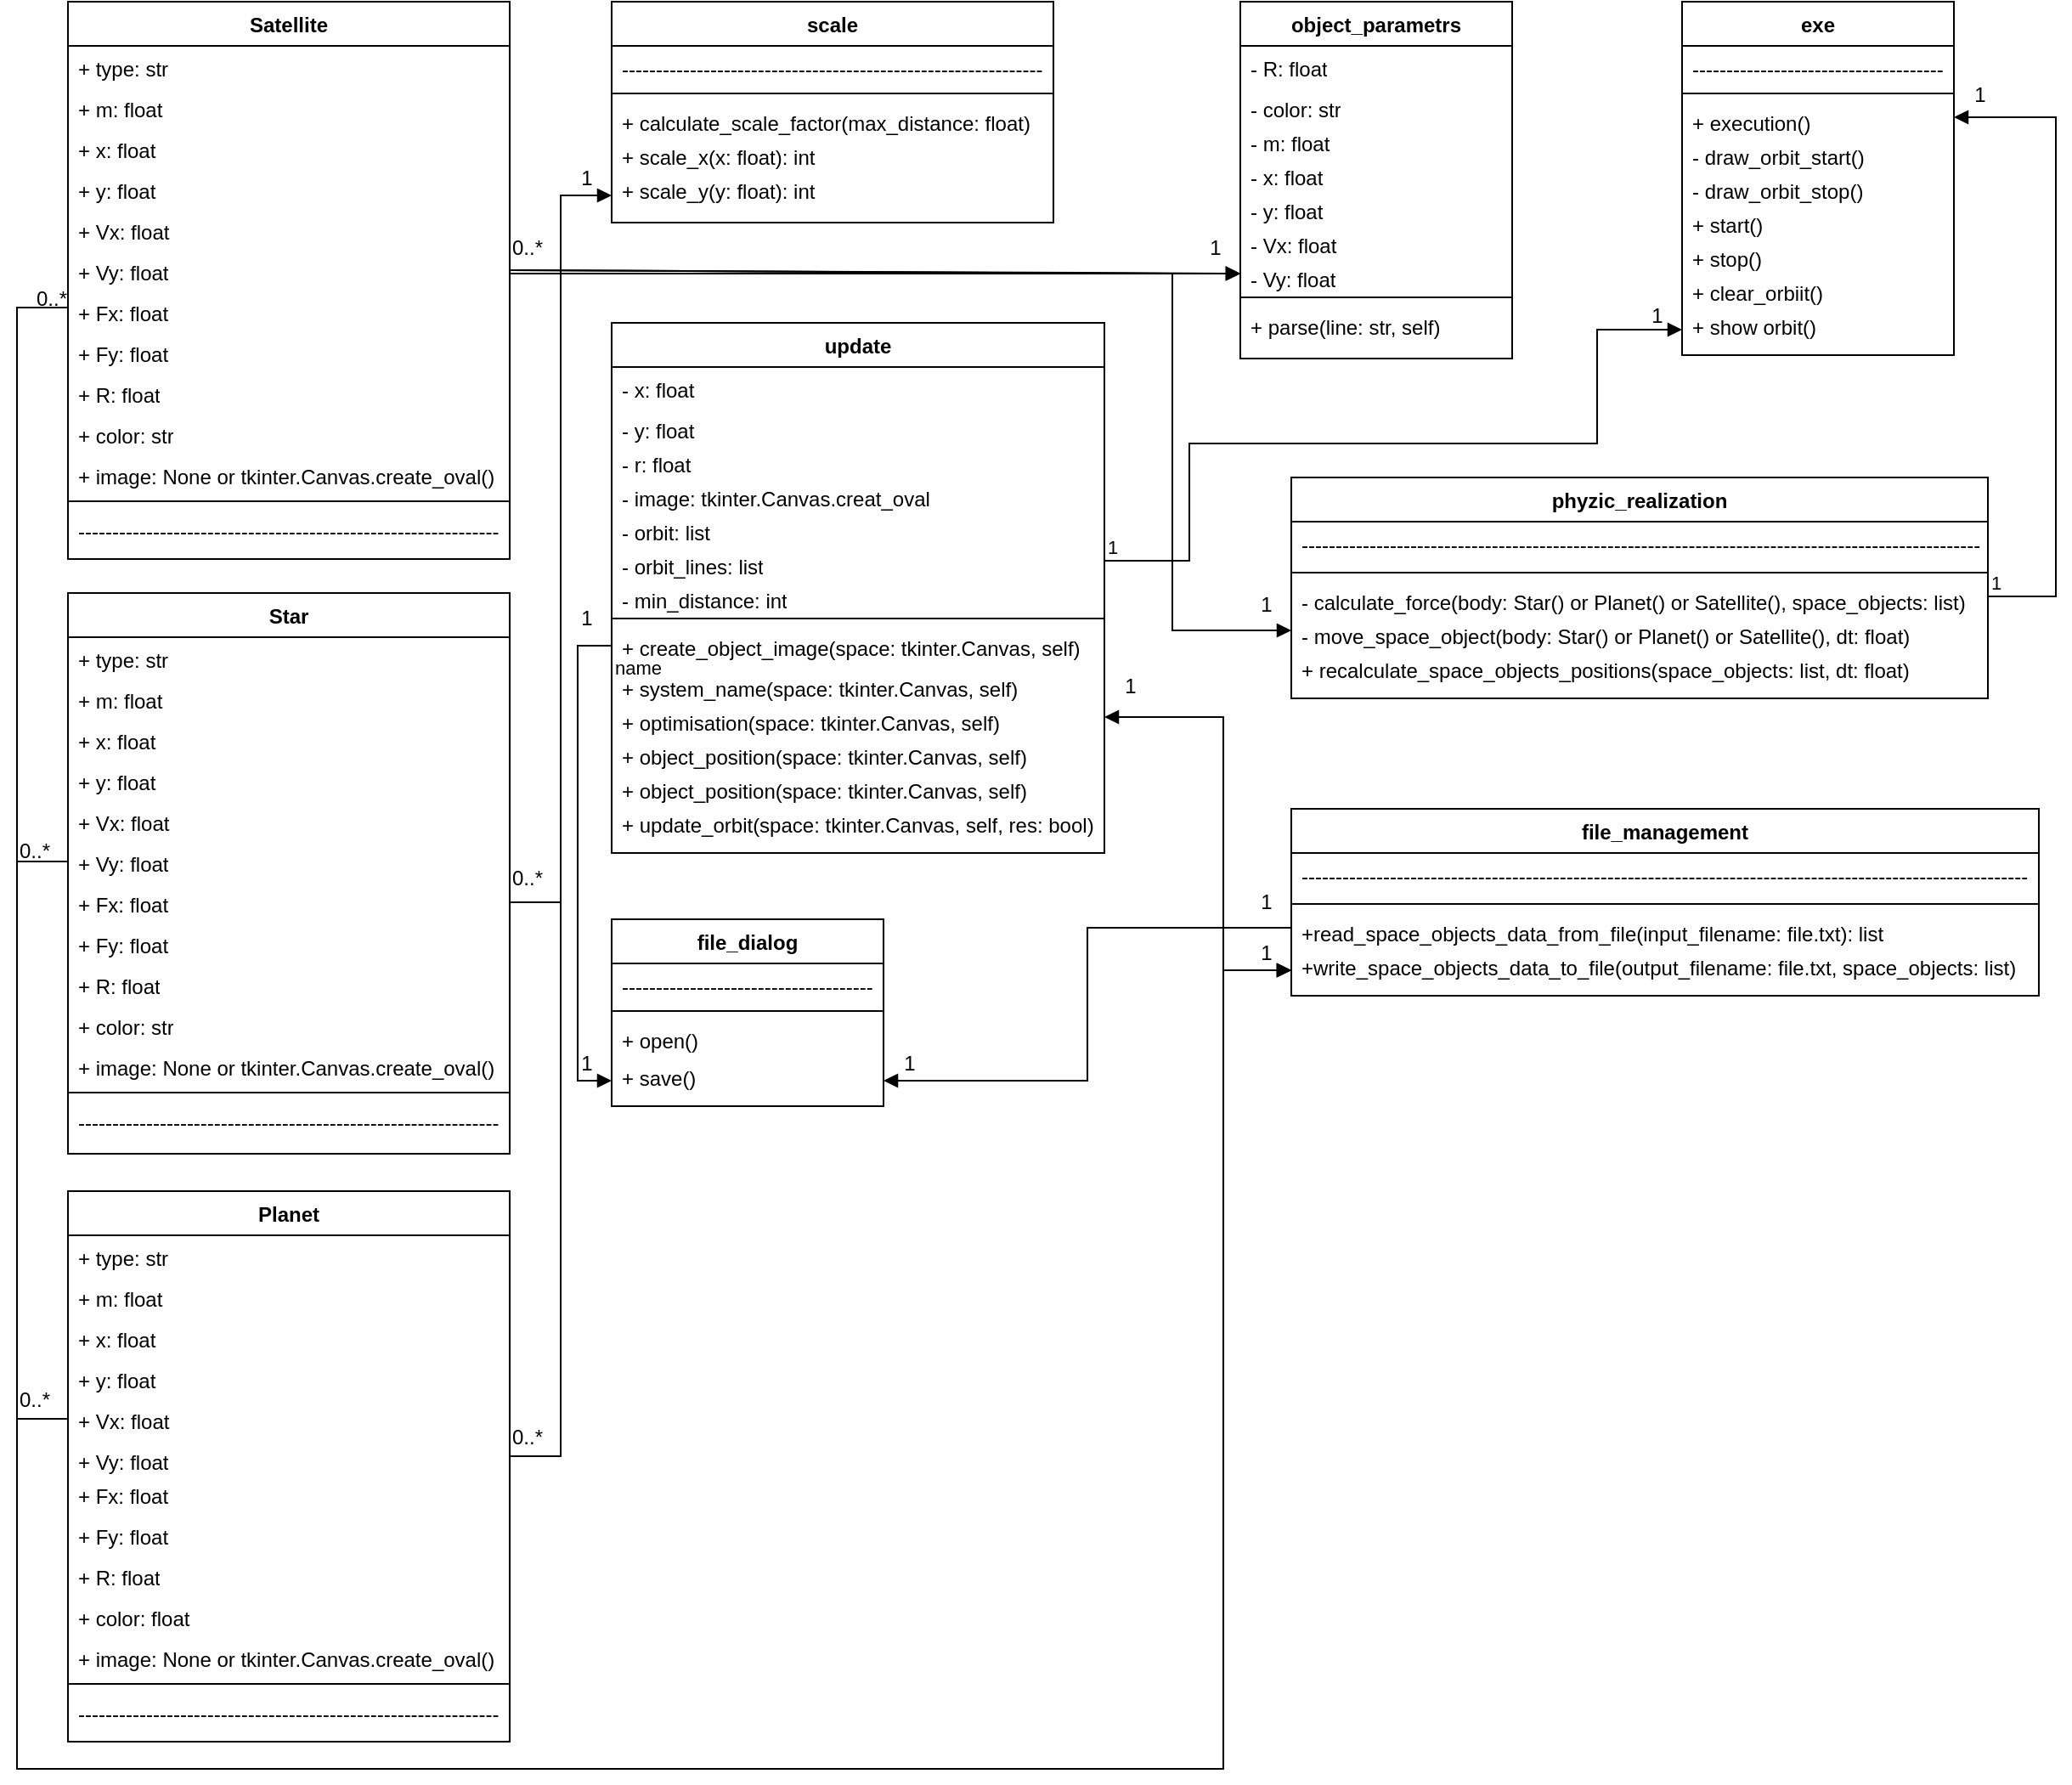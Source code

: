 <mxfile version="24.5.3" type="device">
  <diagram name="Страница — 1" id="pIu6NKMyxvyEpB1ItCU_">
    <mxGraphModel dx="1221" dy="717" grid="1" gridSize="10" guides="1" tooltips="1" connect="1" arrows="1" fold="1" page="1" pageScale="1" pageWidth="827" pageHeight="1169" math="0" shadow="0">
      <root>
        <mxCell id="0" />
        <mxCell id="1" parent="0" />
        <mxCell id="i_be40YlXNV51imEaBoq-1" value="exe" style="swimlane;fontStyle=1;align=center;verticalAlign=top;childLayout=stackLayout;horizontal=1;startSize=26;horizontalStack=0;resizeParent=1;resizeParentMax=0;resizeLast=0;collapsible=1;marginBottom=0;whiteSpace=wrap;html=1;" vertex="1" parent="1">
          <mxGeometry x="990" width="160" height="208" as="geometry">
            <mxRectangle x="990" y="19" width="60" height="30" as="alternateBounds" />
          </mxGeometry>
        </mxCell>
        <mxCell id="i_be40YlXNV51imEaBoq-2" value="-------------------------------------" style="text;strokeColor=none;fillColor=none;align=left;verticalAlign=top;spacingLeft=4;spacingRight=4;overflow=hidden;rotatable=0;points=[[0,0.5],[1,0.5]];portConstraint=eastwest;whiteSpace=wrap;html=1;" vertex="1" parent="i_be40YlXNV51imEaBoq-1">
          <mxGeometry y="26" width="160" height="24" as="geometry" />
        </mxCell>
        <mxCell id="i_be40YlXNV51imEaBoq-3" value="" style="line;strokeWidth=1;fillColor=none;align=left;verticalAlign=middle;spacingTop=-1;spacingLeft=3;spacingRight=3;rotatable=0;labelPosition=right;points=[];portConstraint=eastwest;strokeColor=inherit;" vertex="1" parent="i_be40YlXNV51imEaBoq-1">
          <mxGeometry y="50" width="160" height="8" as="geometry" />
        </mxCell>
        <mxCell id="i_be40YlXNV51imEaBoq-4" value="+ execution()" style="text;strokeColor=none;fillColor=none;align=left;verticalAlign=top;spacingLeft=4;spacingRight=4;overflow=hidden;rotatable=0;points=[[0,0.5],[1,0.5]];portConstraint=eastwest;whiteSpace=wrap;html=1;" vertex="1" parent="i_be40YlXNV51imEaBoq-1">
          <mxGeometry y="58" width="160" height="20" as="geometry" />
        </mxCell>
        <mxCell id="i_be40YlXNV51imEaBoq-42" value="- draw_orbit_start()" style="text;strokeColor=none;fillColor=none;align=left;verticalAlign=top;spacingLeft=4;spacingRight=4;overflow=hidden;rotatable=0;points=[[0,0.5],[1,0.5]];portConstraint=eastwest;whiteSpace=wrap;html=1;" vertex="1" parent="i_be40YlXNV51imEaBoq-1">
          <mxGeometry y="78" width="160" height="20" as="geometry" />
        </mxCell>
        <mxCell id="i_be40YlXNV51imEaBoq-43" value="- draw_orbit_stop()" style="text;strokeColor=none;fillColor=none;align=left;verticalAlign=top;spacingLeft=4;spacingRight=4;overflow=hidden;rotatable=0;points=[[0,0.5],[1,0.5]];portConstraint=eastwest;whiteSpace=wrap;html=1;" vertex="1" parent="i_be40YlXNV51imEaBoq-1">
          <mxGeometry y="98" width="160" height="20" as="geometry" />
        </mxCell>
        <mxCell id="i_be40YlXNV51imEaBoq-44" value="+ start()" style="text;strokeColor=none;fillColor=none;align=left;verticalAlign=top;spacingLeft=4;spacingRight=4;overflow=hidden;rotatable=0;points=[[0,0.5],[1,0.5]];portConstraint=eastwest;whiteSpace=wrap;html=1;" vertex="1" parent="i_be40YlXNV51imEaBoq-1">
          <mxGeometry y="118" width="160" height="20" as="geometry" />
        </mxCell>
        <mxCell id="i_be40YlXNV51imEaBoq-45" value="+ stop()" style="text;strokeColor=none;fillColor=none;align=left;verticalAlign=top;spacingLeft=4;spacingRight=4;overflow=hidden;rotatable=0;points=[[0,0.5],[1,0.5]];portConstraint=eastwest;whiteSpace=wrap;html=1;" vertex="1" parent="i_be40YlXNV51imEaBoq-1">
          <mxGeometry y="138" width="160" height="20" as="geometry" />
        </mxCell>
        <mxCell id="i_be40YlXNV51imEaBoq-46" value="+ clear_orbiit()" style="text;strokeColor=none;fillColor=none;align=left;verticalAlign=top;spacingLeft=4;spacingRight=4;overflow=hidden;rotatable=0;points=[[0,0.5],[1,0.5]];portConstraint=eastwest;whiteSpace=wrap;html=1;" vertex="1" parent="i_be40YlXNV51imEaBoq-1">
          <mxGeometry y="158" width="160" height="20" as="geometry" />
        </mxCell>
        <mxCell id="i_be40YlXNV51imEaBoq-47" value="+ show orbit()" style="text;strokeColor=none;fillColor=none;align=left;verticalAlign=top;spacingLeft=4;spacingRight=4;overflow=hidden;rotatable=0;points=[[0,0.5],[1,0.5]];portConstraint=eastwest;whiteSpace=wrap;html=1;" vertex="1" parent="i_be40YlXNV51imEaBoq-1">
          <mxGeometry y="178" width="160" height="30" as="geometry" />
        </mxCell>
        <mxCell id="i_be40YlXNV51imEaBoq-5" value="file_dialog" style="swimlane;fontStyle=1;align=center;verticalAlign=top;childLayout=stackLayout;horizontal=1;startSize=26;horizontalStack=0;resizeParent=1;resizeParentMax=0;resizeLast=0;collapsible=1;marginBottom=0;whiteSpace=wrap;html=1;" vertex="1" parent="1">
          <mxGeometry x="360" y="540" width="160" height="110" as="geometry">
            <mxRectangle x="910" y="-23" width="90" height="30" as="alternateBounds" />
          </mxGeometry>
        </mxCell>
        <mxCell id="i_be40YlXNV51imEaBoq-6" value="-------------------------------------" style="text;strokeColor=none;fillColor=none;align=left;verticalAlign=top;spacingLeft=4;spacingRight=4;overflow=hidden;rotatable=0;points=[[0,0.5],[1,0.5]];portConstraint=eastwest;whiteSpace=wrap;html=1;" vertex="1" parent="i_be40YlXNV51imEaBoq-5">
          <mxGeometry y="26" width="160" height="24" as="geometry" />
        </mxCell>
        <mxCell id="i_be40YlXNV51imEaBoq-7" value="" style="line;strokeWidth=1;fillColor=none;align=left;verticalAlign=middle;spacingTop=-1;spacingLeft=3;spacingRight=3;rotatable=0;labelPosition=right;points=[];portConstraint=eastwest;strokeColor=inherit;" vertex="1" parent="i_be40YlXNV51imEaBoq-5">
          <mxGeometry y="50" width="160" height="8" as="geometry" />
        </mxCell>
        <mxCell id="i_be40YlXNV51imEaBoq-8" value="+ open()" style="text;strokeColor=none;fillColor=none;align=left;verticalAlign=top;spacingLeft=4;spacingRight=4;overflow=hidden;rotatable=0;points=[[0,0.5],[1,0.5]];portConstraint=eastwest;whiteSpace=wrap;html=1;" vertex="1" parent="i_be40YlXNV51imEaBoq-5">
          <mxGeometry y="58" width="160" height="22" as="geometry" />
        </mxCell>
        <mxCell id="i_be40YlXNV51imEaBoq-41" value="+ save()" style="text;strokeColor=none;fillColor=none;align=left;verticalAlign=top;spacingLeft=4;spacingRight=4;overflow=hidden;rotatable=0;points=[[0,0.5],[1,0.5]];portConstraint=eastwest;whiteSpace=wrap;html=1;" vertex="1" parent="i_be40YlXNV51imEaBoq-5">
          <mxGeometry y="80" width="160" height="30" as="geometry" />
        </mxCell>
        <mxCell id="i_be40YlXNV51imEaBoq-9" value="Star" style="swimlane;fontStyle=1;align=center;verticalAlign=top;childLayout=stackLayout;horizontal=1;startSize=26;horizontalStack=0;resizeParent=1;resizeParentMax=0;resizeLast=0;collapsible=1;marginBottom=0;whiteSpace=wrap;html=1;" vertex="1" parent="1">
          <mxGeometry x="40" y="348" width="260" height="330" as="geometry">
            <mxRectangle x="710" y="270" width="60" height="30" as="alternateBounds" />
          </mxGeometry>
        </mxCell>
        <mxCell id="i_be40YlXNV51imEaBoq-10" value="+ type: str" style="text;strokeColor=none;fillColor=none;align=left;verticalAlign=top;spacingLeft=4;spacingRight=4;overflow=hidden;rotatable=0;points=[[0,0.5],[1,0.5]];portConstraint=eastwest;whiteSpace=wrap;html=1;" vertex="1" parent="i_be40YlXNV51imEaBoq-9">
          <mxGeometry y="26" width="260" height="24" as="geometry" />
        </mxCell>
        <mxCell id="i_be40YlXNV51imEaBoq-48" value="+ m: float" style="text;strokeColor=none;fillColor=none;align=left;verticalAlign=top;spacingLeft=4;spacingRight=4;overflow=hidden;rotatable=0;points=[[0,0.5],[1,0.5]];portConstraint=eastwest;whiteSpace=wrap;html=1;" vertex="1" parent="i_be40YlXNV51imEaBoq-9">
          <mxGeometry y="50" width="260" height="24" as="geometry" />
        </mxCell>
        <mxCell id="i_be40YlXNV51imEaBoq-49" value="+ x: float" style="text;strokeColor=none;fillColor=none;align=left;verticalAlign=top;spacingLeft=4;spacingRight=4;overflow=hidden;rotatable=0;points=[[0,0.5],[1,0.5]];portConstraint=eastwest;whiteSpace=wrap;html=1;" vertex="1" parent="i_be40YlXNV51imEaBoq-9">
          <mxGeometry y="74" width="260" height="24" as="geometry" />
        </mxCell>
        <mxCell id="i_be40YlXNV51imEaBoq-53" value="+ y: float" style="text;strokeColor=none;fillColor=none;align=left;verticalAlign=top;spacingLeft=4;spacingRight=4;overflow=hidden;rotatable=0;points=[[0,0.5],[1,0.5]];portConstraint=eastwest;whiteSpace=wrap;html=1;" vertex="1" parent="i_be40YlXNV51imEaBoq-9">
          <mxGeometry y="98" width="260" height="24" as="geometry" />
        </mxCell>
        <mxCell id="i_be40YlXNV51imEaBoq-54" value="+ Vx: float" style="text;strokeColor=none;fillColor=none;align=left;verticalAlign=top;spacingLeft=4;spacingRight=4;overflow=hidden;rotatable=0;points=[[0,0.5],[1,0.5]];portConstraint=eastwest;whiteSpace=wrap;html=1;" vertex="1" parent="i_be40YlXNV51imEaBoq-9">
          <mxGeometry y="122" width="260" height="24" as="geometry" />
        </mxCell>
        <mxCell id="i_be40YlXNV51imEaBoq-55" value="+ Vy: float" style="text;strokeColor=none;fillColor=none;align=left;verticalAlign=top;spacingLeft=4;spacingRight=4;overflow=hidden;rotatable=0;points=[[0,0.5],[1,0.5]];portConstraint=eastwest;whiteSpace=wrap;html=1;" vertex="1" parent="i_be40YlXNV51imEaBoq-9">
          <mxGeometry y="146" width="260" height="24" as="geometry" />
        </mxCell>
        <mxCell id="i_be40YlXNV51imEaBoq-57" value="+ Fx: float" style="text;strokeColor=none;fillColor=none;align=left;verticalAlign=top;spacingLeft=4;spacingRight=4;overflow=hidden;rotatable=0;points=[[0,0.5],[1,0.5]];portConstraint=eastwest;whiteSpace=wrap;html=1;" vertex="1" parent="i_be40YlXNV51imEaBoq-9">
          <mxGeometry y="170" width="260" height="24" as="geometry" />
        </mxCell>
        <mxCell id="i_be40YlXNV51imEaBoq-58" value="+ Fy: float" style="text;strokeColor=none;fillColor=none;align=left;verticalAlign=top;spacingLeft=4;spacingRight=4;overflow=hidden;rotatable=0;points=[[0,0.5],[1,0.5]];portConstraint=eastwest;whiteSpace=wrap;html=1;" vertex="1" parent="i_be40YlXNV51imEaBoq-9">
          <mxGeometry y="194" width="260" height="24" as="geometry" />
        </mxCell>
        <mxCell id="i_be40YlXNV51imEaBoq-59" value="+ R: float" style="text;strokeColor=none;fillColor=none;align=left;verticalAlign=top;spacingLeft=4;spacingRight=4;overflow=hidden;rotatable=0;points=[[0,0.5],[1,0.5]];portConstraint=eastwest;whiteSpace=wrap;html=1;" vertex="1" parent="i_be40YlXNV51imEaBoq-9">
          <mxGeometry y="218" width="260" height="24" as="geometry" />
        </mxCell>
        <mxCell id="i_be40YlXNV51imEaBoq-60" value="+ color: str" style="text;strokeColor=none;fillColor=none;align=left;verticalAlign=top;spacingLeft=4;spacingRight=4;overflow=hidden;rotatable=0;points=[[0,0.5],[1,0.5]];portConstraint=eastwest;whiteSpace=wrap;html=1;" vertex="1" parent="i_be40YlXNV51imEaBoq-9">
          <mxGeometry y="242" width="260" height="24" as="geometry" />
        </mxCell>
        <mxCell id="i_be40YlXNV51imEaBoq-61" value="+ image: None or tkinter.Canvas.create_oval()" style="text;strokeColor=none;fillColor=none;align=left;verticalAlign=top;spacingLeft=4;spacingRight=4;overflow=hidden;rotatable=0;points=[[0,0.5],[1,0.5]];portConstraint=eastwest;whiteSpace=wrap;html=1;" vertex="1" parent="i_be40YlXNV51imEaBoq-9">
          <mxGeometry y="266" width="260" height="24" as="geometry" />
        </mxCell>
        <mxCell id="i_be40YlXNV51imEaBoq-11" value="" style="line;strokeWidth=1;fillColor=none;align=left;verticalAlign=middle;spacingTop=-1;spacingLeft=3;spacingRight=3;rotatable=0;labelPosition=right;points=[];portConstraint=eastwest;strokeColor=inherit;" vertex="1" parent="i_be40YlXNV51imEaBoq-9">
          <mxGeometry y="290" width="260" height="8" as="geometry" />
        </mxCell>
        <mxCell id="i_be40YlXNV51imEaBoq-12" value="--------------------------------------------------------------" style="text;strokeColor=none;fillColor=none;align=left;verticalAlign=top;spacingLeft=4;spacingRight=4;overflow=hidden;rotatable=0;points=[[0,0.5],[1,0.5]];portConstraint=eastwest;whiteSpace=wrap;html=1;" vertex="1" parent="i_be40YlXNV51imEaBoq-9">
          <mxGeometry y="298" width="260" height="32" as="geometry" />
        </mxCell>
        <mxCell id="i_be40YlXNV51imEaBoq-21" value="phyzic_realization" style="swimlane;fontStyle=1;align=center;verticalAlign=top;childLayout=stackLayout;horizontal=1;startSize=26;horizontalStack=0;resizeParent=1;resizeParentMax=0;resizeLast=0;collapsible=1;marginBottom=0;whiteSpace=wrap;html=1;" vertex="1" parent="1">
          <mxGeometry x="760" y="280" width="410" height="130" as="geometry">
            <mxRectangle x="4" y="97" width="140" height="30" as="alternateBounds" />
          </mxGeometry>
        </mxCell>
        <mxCell id="i_be40YlXNV51imEaBoq-22" value="----------------------------------------------------------------------------------------------------" style="text;strokeColor=none;fillColor=none;align=left;verticalAlign=top;spacingLeft=4;spacingRight=4;overflow=hidden;rotatable=0;points=[[0,0.5],[1,0.5]];portConstraint=eastwest;whiteSpace=wrap;html=1;" vertex="1" parent="i_be40YlXNV51imEaBoq-21">
          <mxGeometry y="26" width="410" height="26" as="geometry" />
        </mxCell>
        <mxCell id="i_be40YlXNV51imEaBoq-23" value="" style="line;strokeWidth=1;fillColor=none;align=left;verticalAlign=middle;spacingTop=-1;spacingLeft=3;spacingRight=3;rotatable=0;labelPosition=right;points=[];portConstraint=eastwest;strokeColor=inherit;" vertex="1" parent="i_be40YlXNV51imEaBoq-21">
          <mxGeometry y="52" width="410" height="8" as="geometry" />
        </mxCell>
        <mxCell id="i_be40YlXNV51imEaBoq-24" value="- calculate_force(body: Star() or Planet() or Satellite(), space_objects: list)" style="text;strokeColor=none;fillColor=none;align=left;verticalAlign=top;spacingLeft=4;spacingRight=4;overflow=hidden;rotatable=0;points=[[0,0.5],[1,0.5]];portConstraint=eastwest;whiteSpace=wrap;html=1;" vertex="1" parent="i_be40YlXNV51imEaBoq-21">
          <mxGeometry y="60" width="410" height="20" as="geometry" />
        </mxCell>
        <mxCell id="i_be40YlXNV51imEaBoq-93" value="- move_space_object(body: Star() or Planet() or Satellite(), dt: float)" style="text;strokeColor=none;fillColor=none;align=left;verticalAlign=top;spacingLeft=4;spacingRight=4;overflow=hidden;rotatable=0;points=[[0,0.5],[1,0.5]];portConstraint=eastwest;whiteSpace=wrap;html=1;" vertex="1" parent="i_be40YlXNV51imEaBoq-21">
          <mxGeometry y="80" width="410" height="20" as="geometry" />
        </mxCell>
        <mxCell id="i_be40YlXNV51imEaBoq-94" value="+ recalculate_space_objects_positions(space_objects: list, dt: float)" style="text;strokeColor=none;fillColor=none;align=left;verticalAlign=top;spacingLeft=4;spacingRight=4;overflow=hidden;rotatable=0;points=[[0,0.5],[1,0.5]];portConstraint=eastwest;whiteSpace=wrap;html=1;" vertex="1" parent="i_be40YlXNV51imEaBoq-21">
          <mxGeometry y="100" width="410" height="30" as="geometry" />
        </mxCell>
        <mxCell id="i_be40YlXNV51imEaBoq-25" value="scale" style="swimlane;fontStyle=1;align=center;verticalAlign=top;childLayout=stackLayout;horizontal=1;startSize=26;horizontalStack=0;resizeParent=1;resizeParentMax=0;resizeLast=0;collapsible=1;marginBottom=0;whiteSpace=wrap;html=1;" vertex="1" parent="1">
          <mxGeometry x="360" width="260" height="130" as="geometry" />
        </mxCell>
        <mxCell id="i_be40YlXNV51imEaBoq-26" value="---------------------------------------------------------------" style="text;strokeColor=none;fillColor=none;align=left;verticalAlign=top;spacingLeft=4;spacingRight=4;overflow=hidden;rotatable=0;points=[[0,0.5],[1,0.5]];portConstraint=eastwest;whiteSpace=wrap;html=1;" vertex="1" parent="i_be40YlXNV51imEaBoq-25">
          <mxGeometry y="26" width="260" height="24" as="geometry" />
        </mxCell>
        <mxCell id="i_be40YlXNV51imEaBoq-27" value="" style="line;strokeWidth=1;fillColor=none;align=left;verticalAlign=middle;spacingTop=-1;spacingLeft=3;spacingRight=3;rotatable=0;labelPosition=right;points=[];portConstraint=eastwest;strokeColor=inherit;" vertex="1" parent="i_be40YlXNV51imEaBoq-25">
          <mxGeometry y="50" width="260" height="8" as="geometry" />
        </mxCell>
        <mxCell id="i_be40YlXNV51imEaBoq-28" value="+ calculate_scale_factor(max_distance: float)" style="text;strokeColor=none;fillColor=none;align=left;verticalAlign=top;spacingLeft=4;spacingRight=4;overflow=hidden;rotatable=0;points=[[0,0.5],[1,0.5]];portConstraint=eastwest;whiteSpace=wrap;html=1;" vertex="1" parent="i_be40YlXNV51imEaBoq-25">
          <mxGeometry y="58" width="260" height="20" as="geometry" />
        </mxCell>
        <mxCell id="i_be40YlXNV51imEaBoq-95" value="+ scale_x(x: float): int" style="text;strokeColor=none;fillColor=none;align=left;verticalAlign=top;spacingLeft=4;spacingRight=4;overflow=hidden;rotatable=0;points=[[0,0.5],[1,0.5]];portConstraint=eastwest;whiteSpace=wrap;html=1;" vertex="1" parent="i_be40YlXNV51imEaBoq-25">
          <mxGeometry y="78" width="260" height="20" as="geometry" />
        </mxCell>
        <mxCell id="i_be40YlXNV51imEaBoq-96" value="+ scale_y(y: float): int" style="text;strokeColor=none;fillColor=none;align=left;verticalAlign=top;spacingLeft=4;spacingRight=4;overflow=hidden;rotatable=0;points=[[0,0.5],[1,0.5]];portConstraint=eastwest;whiteSpace=wrap;html=1;" vertex="1" parent="i_be40YlXNV51imEaBoq-25">
          <mxGeometry y="98" width="260" height="32" as="geometry" />
        </mxCell>
        <mxCell id="i_be40YlXNV51imEaBoq-29" value="update" style="swimlane;fontStyle=1;align=center;verticalAlign=top;childLayout=stackLayout;horizontal=1;startSize=26;horizontalStack=0;resizeParent=1;resizeParentMax=0;resizeLast=0;collapsible=1;marginBottom=0;whiteSpace=wrap;html=1;" vertex="1" parent="1">
          <mxGeometry x="360" y="189" width="290" height="312" as="geometry" />
        </mxCell>
        <mxCell id="i_be40YlXNV51imEaBoq-30" value="- x: float" style="text;strokeColor=none;fillColor=none;align=left;verticalAlign=top;spacingLeft=4;spacingRight=4;overflow=hidden;rotatable=0;points=[[0,0.5],[1,0.5]];portConstraint=eastwest;whiteSpace=wrap;html=1;" vertex="1" parent="i_be40YlXNV51imEaBoq-29">
          <mxGeometry y="26" width="290" height="24" as="geometry" />
        </mxCell>
        <mxCell id="i_be40YlXNV51imEaBoq-102" value="- y: float" style="text;strokeColor=none;fillColor=none;align=left;verticalAlign=top;spacingLeft=4;spacingRight=4;overflow=hidden;rotatable=0;points=[[0,0.5],[1,0.5]];portConstraint=eastwest;whiteSpace=wrap;html=1;" vertex="1" parent="i_be40YlXNV51imEaBoq-29">
          <mxGeometry y="50" width="290" height="20" as="geometry" />
        </mxCell>
        <mxCell id="i_be40YlXNV51imEaBoq-103" value="- r: float" style="text;strokeColor=none;fillColor=none;align=left;verticalAlign=top;spacingLeft=4;spacingRight=4;overflow=hidden;rotatable=0;points=[[0,0.5],[1,0.5]];portConstraint=eastwest;whiteSpace=wrap;html=1;" vertex="1" parent="i_be40YlXNV51imEaBoq-29">
          <mxGeometry y="70" width="290" height="20" as="geometry" />
        </mxCell>
        <mxCell id="i_be40YlXNV51imEaBoq-104" value="- image: tkinter.Canvas.creat_oval" style="text;strokeColor=none;fillColor=none;align=left;verticalAlign=top;spacingLeft=4;spacingRight=4;overflow=hidden;rotatable=0;points=[[0,0.5],[1,0.5]];portConstraint=eastwest;whiteSpace=wrap;html=1;" vertex="1" parent="i_be40YlXNV51imEaBoq-29">
          <mxGeometry y="90" width="290" height="20" as="geometry" />
        </mxCell>
        <mxCell id="i_be40YlXNV51imEaBoq-106" value="- orbit: list" style="text;strokeColor=none;fillColor=none;align=left;verticalAlign=top;spacingLeft=4;spacingRight=4;overflow=hidden;rotatable=0;points=[[0,0.5],[1,0.5]];portConstraint=eastwest;whiteSpace=wrap;html=1;" vertex="1" parent="i_be40YlXNV51imEaBoq-29">
          <mxGeometry y="110" width="290" height="20" as="geometry" />
        </mxCell>
        <mxCell id="i_be40YlXNV51imEaBoq-107" value="- orbit_lines: list" style="text;strokeColor=none;fillColor=none;align=left;verticalAlign=top;spacingLeft=4;spacingRight=4;overflow=hidden;rotatable=0;points=[[0,0.5],[1,0.5]];portConstraint=eastwest;whiteSpace=wrap;html=1;" vertex="1" parent="i_be40YlXNV51imEaBoq-29">
          <mxGeometry y="130" width="290" height="20" as="geometry" />
        </mxCell>
        <mxCell id="i_be40YlXNV51imEaBoq-108" value="- min_distance: int" style="text;strokeColor=none;fillColor=none;align=left;verticalAlign=top;spacingLeft=4;spacingRight=4;overflow=hidden;rotatable=0;points=[[0,0.5],[1,0.5]];portConstraint=eastwest;whiteSpace=wrap;html=1;" vertex="1" parent="i_be40YlXNV51imEaBoq-29">
          <mxGeometry y="150" width="290" height="20" as="geometry" />
        </mxCell>
        <mxCell id="i_be40YlXNV51imEaBoq-31" value="" style="line;strokeWidth=1;fillColor=none;align=left;verticalAlign=middle;spacingTop=-1;spacingLeft=3;spacingRight=3;rotatable=0;labelPosition=right;points=[];portConstraint=eastwest;strokeColor=inherit;" vertex="1" parent="i_be40YlXNV51imEaBoq-29">
          <mxGeometry y="170" width="290" height="8" as="geometry" />
        </mxCell>
        <mxCell id="i_be40YlXNV51imEaBoq-32" value="+ create_object_image(space: tkinter.Canvas, self)" style="text;strokeColor=none;fillColor=none;align=left;verticalAlign=top;spacingLeft=4;spacingRight=4;overflow=hidden;rotatable=0;points=[[0,0.5],[1,0.5]];portConstraint=eastwest;whiteSpace=wrap;html=1;" vertex="1" parent="i_be40YlXNV51imEaBoq-29">
          <mxGeometry y="178" width="290" height="24" as="geometry" />
        </mxCell>
        <mxCell id="i_be40YlXNV51imEaBoq-97" value="+ system_name(space: tkinter.Canvas, self)" style="text;strokeColor=none;fillColor=none;align=left;verticalAlign=top;spacingLeft=4;spacingRight=4;overflow=hidden;rotatable=0;points=[[0,0.5],[1,0.5]];portConstraint=eastwest;whiteSpace=wrap;html=1;" vertex="1" parent="i_be40YlXNV51imEaBoq-29">
          <mxGeometry y="202" width="290" height="20" as="geometry" />
        </mxCell>
        <mxCell id="i_be40YlXNV51imEaBoq-98" value="+ optimisation(space: tkinter.Canvas, self)" style="text;strokeColor=none;fillColor=none;align=left;verticalAlign=top;spacingLeft=4;spacingRight=4;overflow=hidden;rotatable=0;points=[[0,0.5],[1,0.5]];portConstraint=eastwest;whiteSpace=wrap;html=1;" vertex="1" parent="i_be40YlXNV51imEaBoq-29">
          <mxGeometry y="222" width="290" height="20" as="geometry" />
        </mxCell>
        <mxCell id="i_be40YlXNV51imEaBoq-99" value="+ object_position(space: tkinter.Canvas, self)" style="text;strokeColor=none;fillColor=none;align=left;verticalAlign=top;spacingLeft=4;spacingRight=4;overflow=hidden;rotatable=0;points=[[0,0.5],[1,0.5]];portConstraint=eastwest;whiteSpace=wrap;html=1;" vertex="1" parent="i_be40YlXNV51imEaBoq-29">
          <mxGeometry y="242" width="290" height="20" as="geometry" />
        </mxCell>
        <mxCell id="i_be40YlXNV51imEaBoq-100" value="+ object_position(space: tkinter.Canvas, self)" style="text;strokeColor=none;fillColor=none;align=left;verticalAlign=top;spacingLeft=4;spacingRight=4;overflow=hidden;rotatable=0;points=[[0,0.5],[1,0.5]];portConstraint=eastwest;whiteSpace=wrap;html=1;" vertex="1" parent="i_be40YlXNV51imEaBoq-29">
          <mxGeometry y="262" width="290" height="20" as="geometry" />
        </mxCell>
        <mxCell id="i_be40YlXNV51imEaBoq-101" value="+ update_orbit(space: tkinter.Canvas, self, res: bool)" style="text;strokeColor=none;fillColor=none;align=left;verticalAlign=top;spacingLeft=4;spacingRight=4;overflow=hidden;rotatable=0;points=[[0,0.5],[1,0.5]];portConstraint=eastwest;whiteSpace=wrap;html=1;" vertex="1" parent="i_be40YlXNV51imEaBoq-29">
          <mxGeometry y="282" width="290" height="30" as="geometry" />
        </mxCell>
        <mxCell id="i_be40YlXNV51imEaBoq-33" value="object_parametrs" style="swimlane;fontStyle=1;align=center;verticalAlign=top;childLayout=stackLayout;horizontal=1;startSize=26;horizontalStack=0;resizeParent=1;resizeParentMax=0;resizeLast=0;collapsible=1;marginBottom=0;whiteSpace=wrap;html=1;" vertex="1" parent="1">
          <mxGeometry x="730" width="160" height="210" as="geometry">
            <mxRectangle x="110" y="739" width="130" height="30" as="alternateBounds" />
          </mxGeometry>
        </mxCell>
        <mxCell id="i_be40YlXNV51imEaBoq-34" value="- R: float" style="text;strokeColor=none;fillColor=none;align=left;verticalAlign=top;spacingLeft=4;spacingRight=4;overflow=hidden;rotatable=0;points=[[0,0.5],[1,0.5]];portConstraint=eastwest;whiteSpace=wrap;html=1;" vertex="1" parent="i_be40YlXNV51imEaBoq-33">
          <mxGeometry y="26" width="160" height="24" as="geometry" />
        </mxCell>
        <mxCell id="i_be40YlXNV51imEaBoq-110" value="- color: str" style="text;strokeColor=none;fillColor=none;align=left;verticalAlign=top;spacingLeft=4;spacingRight=4;overflow=hidden;rotatable=0;points=[[0,0.5],[1,0.5]];portConstraint=eastwest;whiteSpace=wrap;html=1;" vertex="1" parent="i_be40YlXNV51imEaBoq-33">
          <mxGeometry y="50" width="160" height="20" as="geometry" />
        </mxCell>
        <mxCell id="i_be40YlXNV51imEaBoq-111" value="- m: float" style="text;strokeColor=none;fillColor=none;align=left;verticalAlign=top;spacingLeft=4;spacingRight=4;overflow=hidden;rotatable=0;points=[[0,0.5],[1,0.5]];portConstraint=eastwest;whiteSpace=wrap;html=1;" vertex="1" parent="i_be40YlXNV51imEaBoq-33">
          <mxGeometry y="70" width="160" height="20" as="geometry" />
        </mxCell>
        <mxCell id="i_be40YlXNV51imEaBoq-112" value="- x: float" style="text;strokeColor=none;fillColor=none;align=left;verticalAlign=top;spacingLeft=4;spacingRight=4;overflow=hidden;rotatable=0;points=[[0,0.5],[1,0.5]];portConstraint=eastwest;whiteSpace=wrap;html=1;" vertex="1" parent="i_be40YlXNV51imEaBoq-33">
          <mxGeometry y="90" width="160" height="20" as="geometry" />
        </mxCell>
        <mxCell id="i_be40YlXNV51imEaBoq-113" value="- y: float" style="text;strokeColor=none;fillColor=none;align=left;verticalAlign=top;spacingLeft=4;spacingRight=4;overflow=hidden;rotatable=0;points=[[0,0.5],[1,0.5]];portConstraint=eastwest;whiteSpace=wrap;html=1;" vertex="1" parent="i_be40YlXNV51imEaBoq-33">
          <mxGeometry y="110" width="160" height="20" as="geometry" />
        </mxCell>
        <mxCell id="i_be40YlXNV51imEaBoq-114" value="- Vx: float" style="text;strokeColor=none;fillColor=none;align=left;verticalAlign=top;spacingLeft=4;spacingRight=4;overflow=hidden;rotatable=0;points=[[0,0.5],[1,0.5]];portConstraint=eastwest;whiteSpace=wrap;html=1;" vertex="1" parent="i_be40YlXNV51imEaBoq-33">
          <mxGeometry y="130" width="160" height="20" as="geometry" />
        </mxCell>
        <mxCell id="i_be40YlXNV51imEaBoq-115" value="- Vy: float" style="text;strokeColor=none;fillColor=none;align=left;verticalAlign=top;spacingLeft=4;spacingRight=4;overflow=hidden;rotatable=0;points=[[0,0.5],[1,0.5]];portConstraint=eastwest;whiteSpace=wrap;html=1;" vertex="1" parent="i_be40YlXNV51imEaBoq-33">
          <mxGeometry y="150" width="160" height="20" as="geometry" />
        </mxCell>
        <mxCell id="i_be40YlXNV51imEaBoq-35" value="" style="line;strokeWidth=1;fillColor=none;align=left;verticalAlign=middle;spacingTop=-1;spacingLeft=3;spacingRight=3;rotatable=0;labelPosition=right;points=[];portConstraint=eastwest;strokeColor=inherit;" vertex="1" parent="i_be40YlXNV51imEaBoq-33">
          <mxGeometry y="170" width="160" height="8" as="geometry" />
        </mxCell>
        <mxCell id="i_be40YlXNV51imEaBoq-36" value="+ parse(line: str, self)" style="text;strokeColor=none;fillColor=none;align=left;verticalAlign=top;spacingLeft=4;spacingRight=4;overflow=hidden;rotatable=0;points=[[0,0.5],[1,0.5]];portConstraint=eastwest;whiteSpace=wrap;html=1;" vertex="1" parent="i_be40YlXNV51imEaBoq-33">
          <mxGeometry y="178" width="160" height="32" as="geometry" />
        </mxCell>
        <mxCell id="i_be40YlXNV51imEaBoq-37" value="file_management" style="swimlane;fontStyle=1;align=center;verticalAlign=top;childLayout=stackLayout;horizontal=1;startSize=26;horizontalStack=0;resizeParent=1;resizeParentMax=0;resizeLast=0;collapsible=1;marginBottom=0;whiteSpace=wrap;html=1;" vertex="1" parent="1">
          <mxGeometry x="760" y="475" width="440" height="110" as="geometry" />
        </mxCell>
        <mxCell id="i_be40YlXNV51imEaBoq-38" value="-----------------------------------------------------------------------------------------------------------" style="text;strokeColor=none;fillColor=none;align=left;verticalAlign=top;spacingLeft=4;spacingRight=4;overflow=hidden;rotatable=0;points=[[0,0.5],[1,0.5]];portConstraint=eastwest;whiteSpace=wrap;html=1;" vertex="1" parent="i_be40YlXNV51imEaBoq-37">
          <mxGeometry y="26" width="440" height="26" as="geometry" />
        </mxCell>
        <mxCell id="i_be40YlXNV51imEaBoq-39" value="" style="line;strokeWidth=1;fillColor=none;align=left;verticalAlign=middle;spacingTop=-1;spacingLeft=3;spacingRight=3;rotatable=0;labelPosition=right;points=[];portConstraint=eastwest;strokeColor=inherit;" vertex="1" parent="i_be40YlXNV51imEaBoq-37">
          <mxGeometry y="52" width="440" height="8" as="geometry" />
        </mxCell>
        <mxCell id="i_be40YlXNV51imEaBoq-40" value="+read_space_objects_data_from_file(input_filename: file.txt): list" style="text;strokeColor=none;fillColor=none;align=left;verticalAlign=top;spacingLeft=4;spacingRight=4;overflow=hidden;rotatable=0;points=[[0,0.5],[1,0.5]];portConstraint=eastwest;whiteSpace=wrap;html=1;" vertex="1" parent="i_be40YlXNV51imEaBoq-37">
          <mxGeometry y="60" width="440" height="20" as="geometry" />
        </mxCell>
        <mxCell id="i_be40YlXNV51imEaBoq-117" value="+write_space_objects_data_to_file(output_filename: file.txt, space_objects: list)" style="text;strokeColor=none;fillColor=none;align=left;verticalAlign=top;spacingLeft=4;spacingRight=4;overflow=hidden;rotatable=0;points=[[0,0.5],[1,0.5]];portConstraint=eastwest;whiteSpace=wrap;html=1;" vertex="1" parent="i_be40YlXNV51imEaBoq-37">
          <mxGeometry y="80" width="440" height="30" as="geometry" />
        </mxCell>
        <mxCell id="i_be40YlXNV51imEaBoq-62" value="Planet" style="swimlane;fontStyle=1;align=center;verticalAlign=top;childLayout=stackLayout;horizontal=1;startSize=26;horizontalStack=0;resizeParent=1;resizeParentMax=0;resizeLast=0;collapsible=1;marginBottom=0;whiteSpace=wrap;html=1;" vertex="1" parent="1">
          <mxGeometry x="40" y="700" width="260" height="324" as="geometry">
            <mxRectangle x="710" y="618" width="70" height="30" as="alternateBounds" />
          </mxGeometry>
        </mxCell>
        <mxCell id="i_be40YlXNV51imEaBoq-63" value="+ type: str" style="text;strokeColor=none;fillColor=none;align=left;verticalAlign=top;spacingLeft=4;spacingRight=4;overflow=hidden;rotatable=0;points=[[0,0.5],[1,0.5]];portConstraint=eastwest;whiteSpace=wrap;html=1;" vertex="1" parent="i_be40YlXNV51imEaBoq-62">
          <mxGeometry y="26" width="260" height="24" as="geometry" />
        </mxCell>
        <mxCell id="i_be40YlXNV51imEaBoq-64" value="+ m: float" style="text;strokeColor=none;fillColor=none;align=left;verticalAlign=top;spacingLeft=4;spacingRight=4;overflow=hidden;rotatable=0;points=[[0,0.5],[1,0.5]];portConstraint=eastwest;whiteSpace=wrap;html=1;" vertex="1" parent="i_be40YlXNV51imEaBoq-62">
          <mxGeometry y="50" width="260" height="24" as="geometry" />
        </mxCell>
        <mxCell id="i_be40YlXNV51imEaBoq-65" value="+ x: float" style="text;strokeColor=none;fillColor=none;align=left;verticalAlign=top;spacingLeft=4;spacingRight=4;overflow=hidden;rotatable=0;points=[[0,0.5],[1,0.5]];portConstraint=eastwest;whiteSpace=wrap;html=1;" vertex="1" parent="i_be40YlXNV51imEaBoq-62">
          <mxGeometry y="74" width="260" height="24" as="geometry" />
        </mxCell>
        <mxCell id="i_be40YlXNV51imEaBoq-66" value="+ y: float" style="text;strokeColor=none;fillColor=none;align=left;verticalAlign=top;spacingLeft=4;spacingRight=4;overflow=hidden;rotatable=0;points=[[0,0.5],[1,0.5]];portConstraint=eastwest;whiteSpace=wrap;html=1;" vertex="1" parent="i_be40YlXNV51imEaBoq-62">
          <mxGeometry y="98" width="260" height="24" as="geometry" />
        </mxCell>
        <mxCell id="i_be40YlXNV51imEaBoq-116" value="+ Vx: float" style="text;strokeColor=none;fillColor=none;align=left;verticalAlign=top;spacingLeft=4;spacingRight=4;overflow=hidden;rotatable=0;points=[[0,0.5],[1,0.5]];portConstraint=eastwest;whiteSpace=wrap;html=1;" vertex="1" parent="i_be40YlXNV51imEaBoq-62">
          <mxGeometry y="122" width="260" height="24" as="geometry" />
        </mxCell>
        <mxCell id="i_be40YlXNV51imEaBoq-68" value="+ Vy: float" style="text;strokeColor=none;fillColor=none;align=left;verticalAlign=top;spacingLeft=4;spacingRight=4;overflow=hidden;rotatable=0;points=[[0,0.5],[1,0.5]];portConstraint=eastwest;whiteSpace=wrap;html=1;" vertex="1" parent="i_be40YlXNV51imEaBoq-62">
          <mxGeometry y="146" width="260" height="20" as="geometry" />
        </mxCell>
        <mxCell id="i_be40YlXNV51imEaBoq-70" value="+ Fx: float" style="text;strokeColor=none;fillColor=none;align=left;verticalAlign=top;spacingLeft=4;spacingRight=4;overflow=hidden;rotatable=0;points=[[0,0.5],[1,0.5]];portConstraint=eastwest;whiteSpace=wrap;html=1;" vertex="1" parent="i_be40YlXNV51imEaBoq-62">
          <mxGeometry y="166" width="260" height="24" as="geometry" />
        </mxCell>
        <mxCell id="i_be40YlXNV51imEaBoq-71" value="+ Fy: float" style="text;strokeColor=none;fillColor=none;align=left;verticalAlign=top;spacingLeft=4;spacingRight=4;overflow=hidden;rotatable=0;points=[[0,0.5],[1,0.5]];portConstraint=eastwest;whiteSpace=wrap;html=1;" vertex="1" parent="i_be40YlXNV51imEaBoq-62">
          <mxGeometry y="190" width="260" height="24" as="geometry" />
        </mxCell>
        <mxCell id="i_be40YlXNV51imEaBoq-72" value="+ R: float" style="text;strokeColor=none;fillColor=none;align=left;verticalAlign=top;spacingLeft=4;spacingRight=4;overflow=hidden;rotatable=0;points=[[0,0.5],[1,0.5]];portConstraint=eastwest;whiteSpace=wrap;html=1;" vertex="1" parent="i_be40YlXNV51imEaBoq-62">
          <mxGeometry y="214" width="260" height="24" as="geometry" />
        </mxCell>
        <mxCell id="i_be40YlXNV51imEaBoq-73" value="+ color: float" style="text;strokeColor=none;fillColor=none;align=left;verticalAlign=top;spacingLeft=4;spacingRight=4;overflow=hidden;rotatable=0;points=[[0,0.5],[1,0.5]];portConstraint=eastwest;whiteSpace=wrap;html=1;" vertex="1" parent="i_be40YlXNV51imEaBoq-62">
          <mxGeometry y="238" width="260" height="24" as="geometry" />
        </mxCell>
        <mxCell id="i_be40YlXNV51imEaBoq-74" value="+ image: None or tkinter.Canvas.create_oval()" style="text;strokeColor=none;fillColor=none;align=left;verticalAlign=top;spacingLeft=4;spacingRight=4;overflow=hidden;rotatable=0;points=[[0,0.5],[1,0.5]];portConstraint=eastwest;whiteSpace=wrap;html=1;" vertex="1" parent="i_be40YlXNV51imEaBoq-62">
          <mxGeometry y="262" width="260" height="24" as="geometry" />
        </mxCell>
        <mxCell id="i_be40YlXNV51imEaBoq-75" value="" style="line;strokeWidth=1;fillColor=none;align=left;verticalAlign=middle;spacingTop=-1;spacingLeft=3;spacingRight=3;rotatable=0;labelPosition=right;points=[];portConstraint=eastwest;strokeColor=inherit;" vertex="1" parent="i_be40YlXNV51imEaBoq-62">
          <mxGeometry y="286" width="260" height="8" as="geometry" />
        </mxCell>
        <mxCell id="i_be40YlXNV51imEaBoq-76" value="--------------------------------------------------------------" style="text;strokeColor=none;fillColor=none;align=left;verticalAlign=top;spacingLeft=4;spacingRight=4;overflow=hidden;rotatable=0;points=[[0,0.5],[1,0.5]];portConstraint=eastwest;whiteSpace=wrap;html=1;" vertex="1" parent="i_be40YlXNV51imEaBoq-62">
          <mxGeometry y="294" width="260" height="30" as="geometry" />
        </mxCell>
        <mxCell id="i_be40YlXNV51imEaBoq-77" value="Satellite" style="swimlane;fontStyle=1;align=center;verticalAlign=top;childLayout=stackLayout;horizontal=1;startSize=26;horizontalStack=0;resizeParent=1;resizeParentMax=0;resizeLast=0;collapsible=1;marginBottom=0;whiteSpace=wrap;html=1;" vertex="1" parent="1">
          <mxGeometry x="40" width="260" height="328" as="geometry">
            <mxRectangle x="520" y="-130" width="80" height="30" as="alternateBounds" />
          </mxGeometry>
        </mxCell>
        <mxCell id="i_be40YlXNV51imEaBoq-78" value="+ type: str" style="text;strokeColor=none;fillColor=none;align=left;verticalAlign=top;spacingLeft=4;spacingRight=4;overflow=hidden;rotatable=0;points=[[0,0.5],[1,0.5]];portConstraint=eastwest;whiteSpace=wrap;html=1;" vertex="1" parent="i_be40YlXNV51imEaBoq-77">
          <mxGeometry y="26" width="260" height="24" as="geometry" />
        </mxCell>
        <mxCell id="i_be40YlXNV51imEaBoq-79" value="+ m: float" style="text;strokeColor=none;fillColor=none;align=left;verticalAlign=top;spacingLeft=4;spacingRight=4;overflow=hidden;rotatable=0;points=[[0,0.5],[1,0.5]];portConstraint=eastwest;whiteSpace=wrap;html=1;" vertex="1" parent="i_be40YlXNV51imEaBoq-77">
          <mxGeometry y="50" width="260" height="24" as="geometry" />
        </mxCell>
        <mxCell id="i_be40YlXNV51imEaBoq-80" value="+ x: float" style="text;strokeColor=none;fillColor=none;align=left;verticalAlign=top;spacingLeft=4;spacingRight=4;overflow=hidden;rotatable=0;points=[[0,0.5],[1,0.5]];portConstraint=eastwest;whiteSpace=wrap;html=1;" vertex="1" parent="i_be40YlXNV51imEaBoq-77">
          <mxGeometry y="74" width="260" height="24" as="geometry" />
        </mxCell>
        <mxCell id="i_be40YlXNV51imEaBoq-81" value="+ y: float" style="text;strokeColor=none;fillColor=none;align=left;verticalAlign=top;spacingLeft=4;spacingRight=4;overflow=hidden;rotatable=0;points=[[0,0.5],[1,0.5]];portConstraint=eastwest;whiteSpace=wrap;html=1;" vertex="1" parent="i_be40YlXNV51imEaBoq-77">
          <mxGeometry y="98" width="260" height="24" as="geometry" />
        </mxCell>
        <mxCell id="i_be40YlXNV51imEaBoq-82" value="+ Vx: float" style="text;strokeColor=none;fillColor=none;align=left;verticalAlign=top;spacingLeft=4;spacingRight=4;overflow=hidden;rotatable=0;points=[[0,0.5],[1,0.5]];portConstraint=eastwest;whiteSpace=wrap;html=1;" vertex="1" parent="i_be40YlXNV51imEaBoq-77">
          <mxGeometry y="122" width="260" height="24" as="geometry" />
        </mxCell>
        <mxCell id="i_be40YlXNV51imEaBoq-84" value="+ Vy: float" style="text;strokeColor=none;fillColor=none;align=left;verticalAlign=top;spacingLeft=4;spacingRight=4;overflow=hidden;rotatable=0;points=[[0,0.5],[1,0.5]];portConstraint=eastwest;whiteSpace=wrap;html=1;" vertex="1" parent="i_be40YlXNV51imEaBoq-77">
          <mxGeometry y="146" width="260" height="24" as="geometry" />
        </mxCell>
        <mxCell id="i_be40YlXNV51imEaBoq-85" value="+ Fx: float" style="text;strokeColor=none;fillColor=none;align=left;verticalAlign=top;spacingLeft=4;spacingRight=4;overflow=hidden;rotatable=0;points=[[0,0.5],[1,0.5]];portConstraint=eastwest;whiteSpace=wrap;html=1;" vertex="1" parent="i_be40YlXNV51imEaBoq-77">
          <mxGeometry y="170" width="260" height="24" as="geometry" />
        </mxCell>
        <mxCell id="i_be40YlXNV51imEaBoq-86" value="+ Fy: float" style="text;strokeColor=none;fillColor=none;align=left;verticalAlign=top;spacingLeft=4;spacingRight=4;overflow=hidden;rotatable=0;points=[[0,0.5],[1,0.5]];portConstraint=eastwest;whiteSpace=wrap;html=1;" vertex="1" parent="i_be40YlXNV51imEaBoq-77">
          <mxGeometry y="194" width="260" height="24" as="geometry" />
        </mxCell>
        <mxCell id="i_be40YlXNV51imEaBoq-87" value="+ R: float" style="text;strokeColor=none;fillColor=none;align=left;verticalAlign=top;spacingLeft=4;spacingRight=4;overflow=hidden;rotatable=0;points=[[0,0.5],[1,0.5]];portConstraint=eastwest;whiteSpace=wrap;html=1;" vertex="1" parent="i_be40YlXNV51imEaBoq-77">
          <mxGeometry y="218" width="260" height="24" as="geometry" />
        </mxCell>
        <mxCell id="i_be40YlXNV51imEaBoq-88" value="+ color: str" style="text;strokeColor=none;fillColor=none;align=left;verticalAlign=top;spacingLeft=4;spacingRight=4;overflow=hidden;rotatable=0;points=[[0,0.5],[1,0.5]];portConstraint=eastwest;whiteSpace=wrap;html=1;" vertex="1" parent="i_be40YlXNV51imEaBoq-77">
          <mxGeometry y="242" width="260" height="24" as="geometry" />
        </mxCell>
        <mxCell id="i_be40YlXNV51imEaBoq-89" value="+ image: None or tkinter.Canvas.create_oval()" style="text;strokeColor=none;fillColor=none;align=left;verticalAlign=top;spacingLeft=4;spacingRight=4;overflow=hidden;rotatable=0;points=[[0,0.5],[1,0.5]];portConstraint=eastwest;whiteSpace=wrap;html=1;" vertex="1" parent="i_be40YlXNV51imEaBoq-77">
          <mxGeometry y="266" width="260" height="24" as="geometry" />
        </mxCell>
        <mxCell id="i_be40YlXNV51imEaBoq-90" value="" style="line;strokeWidth=1;fillColor=none;align=left;verticalAlign=middle;spacingTop=-1;spacingLeft=3;spacingRight=3;rotatable=0;labelPosition=right;points=[];portConstraint=eastwest;strokeColor=inherit;" vertex="1" parent="i_be40YlXNV51imEaBoq-77">
          <mxGeometry y="290" width="260" height="8" as="geometry" />
        </mxCell>
        <mxCell id="i_be40YlXNV51imEaBoq-91" value="--------------------------------------------------------------" style="text;strokeColor=none;fillColor=none;align=left;verticalAlign=top;spacingLeft=4;spacingRight=4;overflow=hidden;rotatable=0;points=[[0,0.5],[1,0.5]];portConstraint=eastwest;whiteSpace=wrap;html=1;" vertex="1" parent="i_be40YlXNV51imEaBoq-77">
          <mxGeometry y="298" width="260" height="30" as="geometry" />
        </mxCell>
        <mxCell id="i_be40YlXNV51imEaBoq-122" value="" style="endArrow=block;endFill=1;html=1;edgeStyle=orthogonalEdgeStyle;align=left;verticalAlign=top;rounded=0;exitX=1;exitY=0.5;exitDx=0;exitDy=0;entryX=0;entryY=0.5;entryDx=0;entryDy=0;" edge="1" parent="1" source="i_be40YlXNV51imEaBoq-107" target="i_be40YlXNV51imEaBoq-47">
          <mxGeometry x="-1" relative="1" as="geometry">
            <mxPoint x="810" y="180" as="sourcePoint" />
            <mxPoint x="940" y="90" as="targetPoint" />
            <Array as="points">
              <mxPoint x="700" y="329" />
              <mxPoint x="700" y="260" />
              <mxPoint x="940" y="260" />
              <mxPoint x="940" y="193" />
            </Array>
          </mxGeometry>
        </mxCell>
        <mxCell id="i_be40YlXNV51imEaBoq-123" value="1" style="edgeLabel;resizable=0;html=1;align=left;verticalAlign=bottom;" connectable="0" vertex="1" parent="i_be40YlXNV51imEaBoq-122">
          <mxGeometry x="-1" relative="1" as="geometry" />
        </mxCell>
        <mxCell id="i_be40YlXNV51imEaBoq-124" value="1" style="text;html=1;align=center;verticalAlign=middle;resizable=0;points=[];autosize=1;strokeColor=none;fillColor=none;" vertex="1" parent="1">
          <mxGeometry x="960" y="170" width="30" height="30" as="geometry" />
        </mxCell>
        <mxCell id="i_be40YlXNV51imEaBoq-125" value="" style="endArrow=block;endFill=1;html=1;edgeStyle=orthogonalEdgeStyle;align=left;verticalAlign=top;rounded=0;exitX=1;exitY=0.5;exitDx=0;exitDy=0;entryX=1;entryY=0.5;entryDx=0;entryDy=0;" edge="1" parent="1" source="i_be40YlXNV51imEaBoq-24" target="i_be40YlXNV51imEaBoq-4">
          <mxGeometry x="-1" relative="1" as="geometry">
            <mxPoint x="1210" y="350" as="sourcePoint" />
            <mxPoint x="1370" y="350" as="targetPoint" />
            <Array as="points">
              <mxPoint x="1210" y="350" />
              <mxPoint x="1210" y="68" />
            </Array>
          </mxGeometry>
        </mxCell>
        <mxCell id="i_be40YlXNV51imEaBoq-126" value="1" style="edgeLabel;resizable=0;html=1;align=left;verticalAlign=bottom;" connectable="0" vertex="1" parent="i_be40YlXNV51imEaBoq-125">
          <mxGeometry x="-1" relative="1" as="geometry" />
        </mxCell>
        <mxCell id="i_be40YlXNV51imEaBoq-127" value="1" style="text;html=1;align=center;verticalAlign=middle;resizable=0;points=[];autosize=1;strokeColor=none;fillColor=none;" vertex="1" parent="1">
          <mxGeometry x="1150" y="40" width="30" height="30" as="geometry" />
        </mxCell>
        <mxCell id="i_be40YlXNV51imEaBoq-137" value="name" style="endArrow=block;endFill=1;html=1;edgeStyle=orthogonalEdgeStyle;align=left;verticalAlign=top;rounded=0;exitX=0;exitY=0.5;exitDx=0;exitDy=0;entryX=0;entryY=0.5;entryDx=0;entryDy=0;" edge="1" parent="1" source="i_be40YlXNV51imEaBoq-32" target="i_be40YlXNV51imEaBoq-41">
          <mxGeometry x="-1" relative="1" as="geometry">
            <mxPoint x="310" y="460" as="sourcePoint" />
            <mxPoint x="470" y="460" as="targetPoint" />
            <Array as="points">
              <mxPoint x="340" y="379" />
              <mxPoint x="340" y="635" />
            </Array>
          </mxGeometry>
        </mxCell>
        <mxCell id="i_be40YlXNV51imEaBoq-139" value="1" style="text;html=1;align=center;verticalAlign=middle;resizable=0;points=[];autosize=1;strokeColor=none;fillColor=none;" vertex="1" parent="1">
          <mxGeometry x="330" y="348" width="30" height="30" as="geometry" />
        </mxCell>
        <mxCell id="i_be40YlXNV51imEaBoq-140" value="1" style="text;html=1;align=center;verticalAlign=middle;resizable=0;points=[];autosize=1;strokeColor=none;fillColor=none;" vertex="1" parent="1">
          <mxGeometry x="330" y="610" width="30" height="30" as="geometry" />
        </mxCell>
        <mxCell id="i_be40YlXNV51imEaBoq-141" value="" style="endArrow=block;endFill=1;html=1;edgeStyle=orthogonalEdgeStyle;align=left;verticalAlign=top;rounded=0;exitX=0;exitY=0.5;exitDx=0;exitDy=0;entryX=1;entryY=0.5;entryDx=0;entryDy=0;" edge="1" parent="1" source="i_be40YlXNV51imEaBoq-40" target="i_be40YlXNV51imEaBoq-41">
          <mxGeometry x="-1" relative="1" as="geometry">
            <mxPoint x="570" y="620" as="sourcePoint" />
            <mxPoint x="730" y="620" as="targetPoint" />
          </mxGeometry>
        </mxCell>
        <mxCell id="i_be40YlXNV51imEaBoq-143" value="1" style="text;html=1;align=center;verticalAlign=middle;resizable=0;points=[];autosize=1;strokeColor=none;fillColor=none;" vertex="1" parent="1">
          <mxGeometry x="730" y="515" width="30" height="30" as="geometry" />
        </mxCell>
        <mxCell id="i_be40YlXNV51imEaBoq-144" value="1" style="text;html=1;align=center;verticalAlign=middle;resizable=0;points=[];autosize=1;strokeColor=none;fillColor=none;" vertex="1" parent="1">
          <mxGeometry x="520" y="610" width="30" height="30" as="geometry" />
        </mxCell>
        <mxCell id="i_be40YlXNV51imEaBoq-158" value="" style="endArrow=block;endFill=1;html=1;edgeStyle=orthogonalEdgeStyle;align=left;verticalAlign=top;rounded=0;exitX=0;exitY=0.5;exitDx=0;exitDy=0;entryX=0;entryY=0.5;entryDx=0;entryDy=0;" edge="1" parent="1" source="i_be40YlXNV51imEaBoq-85" target="i_be40YlXNV51imEaBoq-117">
          <mxGeometry x="-1" relative="1" as="geometry">
            <mxPoint x="20" y="190" as="sourcePoint" />
            <mxPoint x="170" y="334" as="targetPoint" />
            <Array as="points">
              <mxPoint x="40" y="180" />
              <mxPoint x="10" y="180" />
              <mxPoint x="10" y="1040" />
              <mxPoint x="720" y="1040" />
              <mxPoint x="720" y="570" />
            </Array>
          </mxGeometry>
        </mxCell>
        <mxCell id="i_be40YlXNV51imEaBoq-161" value="" style="endArrow=block;endFill=1;html=1;edgeStyle=orthogonalEdgeStyle;align=left;verticalAlign=top;rounded=0;exitX=0;exitY=0.5;exitDx=0;exitDy=0;entryX=0;entryY=0.5;entryDx=0;entryDy=0;" edge="1" parent="1" source="i_be40YlXNV51imEaBoq-55" target="i_be40YlXNV51imEaBoq-117">
          <mxGeometry x="-1" relative="1" as="geometry">
            <mxPoint y="150" as="sourcePoint" />
            <mxPoint x="160" y="150" as="targetPoint" />
            <Array as="points">
              <mxPoint x="10" y="506" />
              <mxPoint x="10" y="1040" />
              <mxPoint x="720" y="1040" />
              <mxPoint x="720" y="570" />
            </Array>
          </mxGeometry>
        </mxCell>
        <mxCell id="i_be40YlXNV51imEaBoq-170" value="" style="endArrow=block;endFill=1;html=1;edgeStyle=orthogonalEdgeStyle;align=left;verticalAlign=top;rounded=0;exitX=0;exitY=0.5;exitDx=0;exitDy=0;entryX=0;entryY=0.5;entryDx=0;entryDy=0;" edge="1" parent="1" source="i_be40YlXNV51imEaBoq-116" target="i_be40YlXNV51imEaBoq-117">
          <mxGeometry x="-1" relative="1" as="geometry">
            <mxPoint x="390" y="861.5" as="sourcePoint" />
            <mxPoint x="550" y="861.5" as="targetPoint" />
            <Array as="points">
              <mxPoint x="10" y="834" />
              <mxPoint x="10" y="1040" />
              <mxPoint x="720" y="1040" />
              <mxPoint x="720" y="570" />
            </Array>
          </mxGeometry>
        </mxCell>
        <mxCell id="i_be40YlXNV51imEaBoq-174" value="1" style="text;html=1;align=center;verticalAlign=middle;resizable=0;points=[];autosize=1;strokeColor=none;fillColor=none;" vertex="1" parent="1">
          <mxGeometry x="730" y="545" width="30" height="30" as="geometry" />
        </mxCell>
        <mxCell id="i_be40YlXNV51imEaBoq-175" value="0..*" style="text;html=1;align=center;verticalAlign=middle;resizable=0;points=[];autosize=1;strokeColor=none;fillColor=none;" vertex="1" parent="1">
          <mxGeometry y="808" width="40" height="30" as="geometry" />
        </mxCell>
        <mxCell id="i_be40YlXNV51imEaBoq-177" value="0..*" style="text;html=1;align=center;verticalAlign=middle;resizable=0;points=[];autosize=1;strokeColor=none;fillColor=none;" vertex="1" parent="1">
          <mxGeometry y="485" width="40" height="30" as="geometry" />
        </mxCell>
        <mxCell id="i_be40YlXNV51imEaBoq-178" value="0..*" style="text;html=1;align=center;verticalAlign=middle;resizable=0;points=[];autosize=1;strokeColor=none;fillColor=none;" vertex="1" parent="1">
          <mxGeometry x="10" y="160" width="40" height="30" as="geometry" />
        </mxCell>
        <mxCell id="i_be40YlXNV51imEaBoq-192" value="" style="html=1;verticalAlign=bottom;endArrow=block;curved=0;rounded=0;exitX=1;exitY=0.5;exitDx=0;exitDy=0;entryX=0;entryY=0.5;entryDx=0;entryDy=0;" edge="1" parent="1" source="i_be40YlXNV51imEaBoq-68" target="i_be40YlXNV51imEaBoq-115">
          <mxGeometry width="80" relative="1" as="geometry">
            <mxPoint x="370" y="780" as="sourcePoint" />
            <mxPoint x="450" y="780" as="targetPoint" />
            <Array as="points">
              <mxPoint x="330" y="856" />
              <mxPoint x="330" y="160" />
            </Array>
          </mxGeometry>
        </mxCell>
        <mxCell id="i_be40YlXNV51imEaBoq-193" value="" style="html=1;verticalAlign=bottom;endArrow=block;curved=0;rounded=0;exitX=1;exitY=0.5;exitDx=0;exitDy=0;entryX=0;entryY=0.5;entryDx=0;entryDy=0;" edge="1" parent="1" source="i_be40YlXNV51imEaBoq-57" target="i_be40YlXNV51imEaBoq-115">
          <mxGeometry width="80" relative="1" as="geometry">
            <mxPoint x="470" y="800" as="sourcePoint" />
            <mxPoint x="550" y="800" as="targetPoint" />
            <Array as="points">
              <mxPoint x="330" y="530" />
              <mxPoint x="330" y="160" />
            </Array>
          </mxGeometry>
        </mxCell>
        <mxCell id="i_be40YlXNV51imEaBoq-194" value="" style="html=1;verticalAlign=bottom;endArrow=block;curved=0;rounded=0;exitX=1;exitY=0.5;exitDx=0;exitDy=0;entryX=0;entryY=0.5;entryDx=0;entryDy=0;" edge="1" parent="1" source="i_be40YlXNV51imEaBoq-84" target="i_be40YlXNV51imEaBoq-115">
          <mxGeometry width="80" relative="1" as="geometry">
            <mxPoint x="310" y="210" as="sourcePoint" />
            <mxPoint x="390" y="210" as="targetPoint" />
          </mxGeometry>
        </mxCell>
        <mxCell id="i_be40YlXNV51imEaBoq-195" value="" style="html=1;verticalAlign=bottom;endArrow=block;curved=0;rounded=0;exitX=1;exitY=0.5;exitDx=0;exitDy=0;entryX=0;entryY=0.5;entryDx=0;entryDy=0;" edge="1" parent="1" source="i_be40YlXNV51imEaBoq-84" target="i_be40YlXNV51imEaBoq-93">
          <mxGeometry width="80" relative="1" as="geometry">
            <mxPoint x="310" y="300" as="sourcePoint" />
            <mxPoint x="390" y="300" as="targetPoint" />
            <Array as="points">
              <mxPoint x="690" y="160" />
              <mxPoint x="690" y="370" />
            </Array>
          </mxGeometry>
        </mxCell>
        <mxCell id="i_be40YlXNV51imEaBoq-196" value="1" style="text;html=1;align=center;verticalAlign=middle;resizable=0;points=[];autosize=1;strokeColor=none;fillColor=none;" vertex="1" parent="1">
          <mxGeometry x="700" y="130" width="30" height="30" as="geometry" />
        </mxCell>
        <mxCell id="i_be40YlXNV51imEaBoq-197" value="1" style="text;html=1;align=center;verticalAlign=middle;resizable=0;points=[];autosize=1;strokeColor=none;fillColor=none;" vertex="1" parent="1">
          <mxGeometry x="730" y="340" width="30" height="30" as="geometry" />
        </mxCell>
        <mxCell id="i_be40YlXNV51imEaBoq-198" value="0..*" style="text;html=1;align=center;verticalAlign=middle;resizable=0;points=[];autosize=1;strokeColor=none;fillColor=none;" vertex="1" parent="1">
          <mxGeometry x="290" y="130" width="40" height="30" as="geometry" />
        </mxCell>
        <mxCell id="i_be40YlXNV51imEaBoq-199" value="0..*" style="text;html=1;align=center;verticalAlign=middle;resizable=0;points=[];autosize=1;strokeColor=none;fillColor=none;" vertex="1" parent="1">
          <mxGeometry x="290" y="501" width="40" height="30" as="geometry" />
        </mxCell>
        <mxCell id="i_be40YlXNV51imEaBoq-200" value="0..*" style="text;html=1;align=center;verticalAlign=middle;resizable=0;points=[];autosize=1;strokeColor=none;fillColor=none;" vertex="1" parent="1">
          <mxGeometry x="290" y="830" width="40" height="30" as="geometry" />
        </mxCell>
        <mxCell id="i_be40YlXNV51imEaBoq-201" value="" style="html=1;verticalAlign=bottom;endArrow=block;curved=0;rounded=0;exitX=1;exitY=0.5;exitDx=0;exitDy=0;entryX=0;entryY=0.5;entryDx=0;entryDy=0;" edge="1" parent="1" source="i_be40YlXNV51imEaBoq-85" target="i_be40YlXNV51imEaBoq-96">
          <mxGeometry width="80" relative="1" as="geometry">
            <mxPoint x="320" y="100" as="sourcePoint" />
            <mxPoint x="400" y="100" as="targetPoint" />
            <Array as="points">
              <mxPoint x="300" y="160" />
              <mxPoint x="330" y="160" />
              <mxPoint x="330" y="114" />
            </Array>
          </mxGeometry>
        </mxCell>
        <mxCell id="i_be40YlXNV51imEaBoq-202" value="1" style="text;html=1;align=center;verticalAlign=middle;resizable=0;points=[];autosize=1;strokeColor=none;fillColor=none;" vertex="1" parent="1">
          <mxGeometry x="330" y="89" width="30" height="30" as="geometry" />
        </mxCell>
        <mxCell id="i_be40YlXNV51imEaBoq-205" value="" style="html=1;verticalAlign=bottom;endArrow=block;curved=0;rounded=0;exitX=0.75;exitY=0.667;exitDx=0;exitDy=0;exitPerimeter=0;entryX=1;entryY=0.5;entryDx=0;entryDy=0;" edge="1" parent="1" source="i_be40YlXNV51imEaBoq-178" target="i_be40YlXNV51imEaBoq-98">
          <mxGeometry width="80" relative="1" as="geometry">
            <mxPoint y="110" as="sourcePoint" />
            <mxPoint x="720" y="1040" as="targetPoint" />
            <Array as="points">
              <mxPoint x="10" y="180" />
              <mxPoint x="10" y="1040" />
              <mxPoint x="720" y="1040" />
              <mxPoint x="720" y="421" />
            </Array>
          </mxGeometry>
        </mxCell>
        <mxCell id="i_be40YlXNV51imEaBoq-206" value="1" style="text;html=1;align=center;verticalAlign=middle;resizable=0;points=[];autosize=1;strokeColor=none;fillColor=none;" vertex="1" parent="1">
          <mxGeometry x="650" y="388" width="30" height="30" as="geometry" />
        </mxCell>
      </root>
    </mxGraphModel>
  </diagram>
</mxfile>
